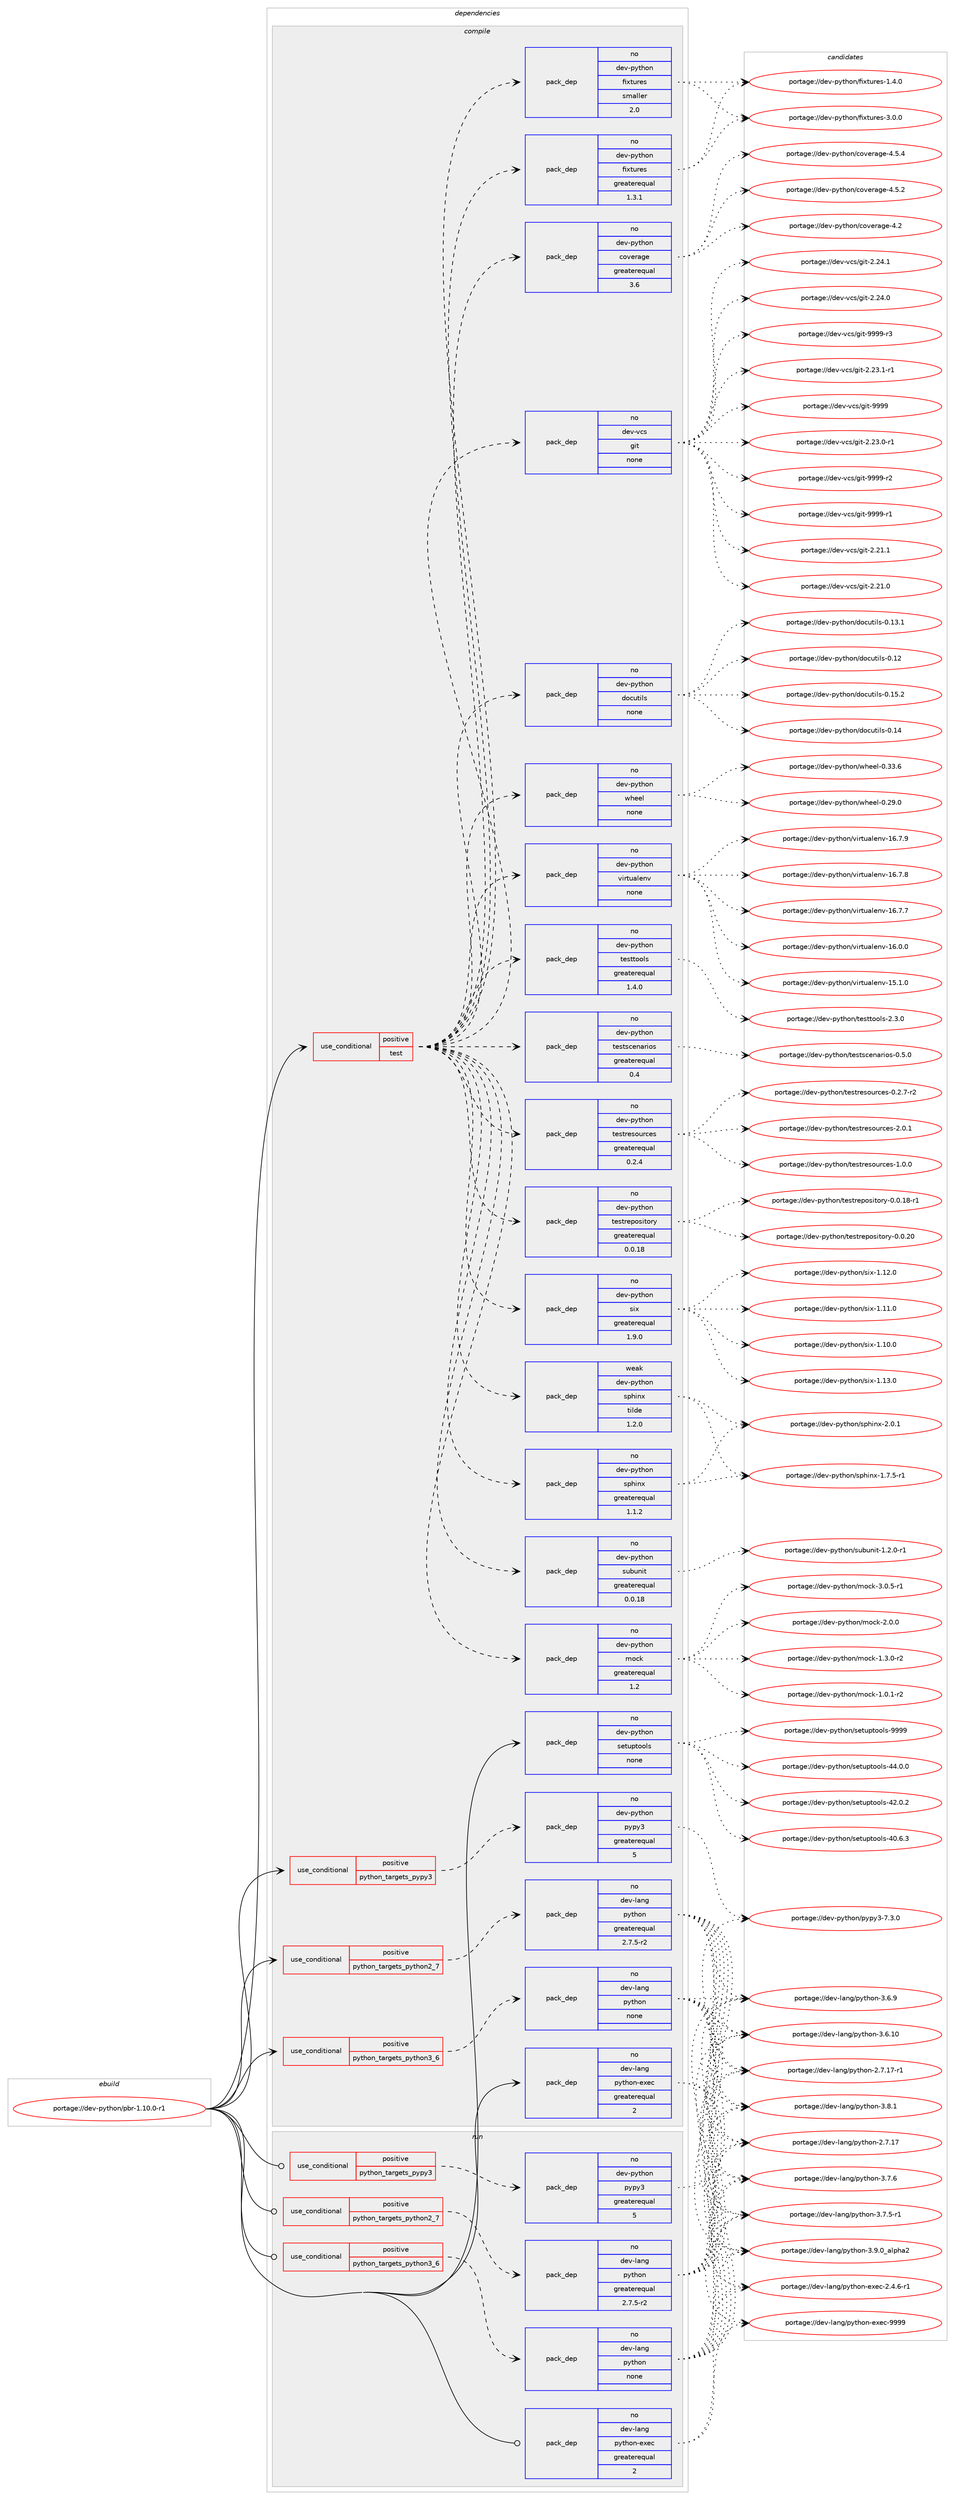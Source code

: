 digraph prolog {

# *************
# Graph options
# *************

newrank=true;
concentrate=true;
compound=true;
graph [rankdir=LR,fontname=Helvetica,fontsize=10,ranksep=1.5];#, ranksep=2.5, nodesep=0.2];
edge  [arrowhead=vee];
node  [fontname=Helvetica,fontsize=10];

# **********
# The ebuild
# **********

subgraph cluster_leftcol {
color=gray;
rank=same;
label=<<i>ebuild</i>>;
id [label="portage://dev-python/pbr-1.10.0-r1", color=red, width=4, href="../dev-python/pbr-1.10.0-r1.svg"];
}

# ****************
# The dependencies
# ****************

subgraph cluster_midcol {
color=gray;
label=<<i>dependencies</i>>;
subgraph cluster_compile {
fillcolor="#eeeeee";
style=filled;
label=<<i>compile</i>>;
subgraph cond111137 {
dependency443197 [label=<<TABLE BORDER="0" CELLBORDER="1" CELLSPACING="0" CELLPADDING="4"><TR><TD ROWSPAN="3" CELLPADDING="10">use_conditional</TD></TR><TR><TD>positive</TD></TR><TR><TD>python_targets_pypy3</TD></TR></TABLE>>, shape=none, color=red];
subgraph pack327118 {
dependency443198 [label=<<TABLE BORDER="0" CELLBORDER="1" CELLSPACING="0" CELLPADDING="4" WIDTH="220"><TR><TD ROWSPAN="6" CELLPADDING="30">pack_dep</TD></TR><TR><TD WIDTH="110">no</TD></TR><TR><TD>dev-python</TD></TR><TR><TD>pypy3</TD></TR><TR><TD>greaterequal</TD></TR><TR><TD>5</TD></TR></TABLE>>, shape=none, color=blue];
}
dependency443197:e -> dependency443198:w [weight=20,style="dashed",arrowhead="vee"];
}
id:e -> dependency443197:w [weight=20,style="solid",arrowhead="vee"];
subgraph cond111138 {
dependency443199 [label=<<TABLE BORDER="0" CELLBORDER="1" CELLSPACING="0" CELLPADDING="4"><TR><TD ROWSPAN="3" CELLPADDING="10">use_conditional</TD></TR><TR><TD>positive</TD></TR><TR><TD>python_targets_python2_7</TD></TR></TABLE>>, shape=none, color=red];
subgraph pack327119 {
dependency443200 [label=<<TABLE BORDER="0" CELLBORDER="1" CELLSPACING="0" CELLPADDING="4" WIDTH="220"><TR><TD ROWSPAN="6" CELLPADDING="30">pack_dep</TD></TR><TR><TD WIDTH="110">no</TD></TR><TR><TD>dev-lang</TD></TR><TR><TD>python</TD></TR><TR><TD>greaterequal</TD></TR><TR><TD>2.7.5-r2</TD></TR></TABLE>>, shape=none, color=blue];
}
dependency443199:e -> dependency443200:w [weight=20,style="dashed",arrowhead="vee"];
}
id:e -> dependency443199:w [weight=20,style="solid",arrowhead="vee"];
subgraph cond111139 {
dependency443201 [label=<<TABLE BORDER="0" CELLBORDER="1" CELLSPACING="0" CELLPADDING="4"><TR><TD ROWSPAN="3" CELLPADDING="10">use_conditional</TD></TR><TR><TD>positive</TD></TR><TR><TD>python_targets_python3_6</TD></TR></TABLE>>, shape=none, color=red];
subgraph pack327120 {
dependency443202 [label=<<TABLE BORDER="0" CELLBORDER="1" CELLSPACING="0" CELLPADDING="4" WIDTH="220"><TR><TD ROWSPAN="6" CELLPADDING="30">pack_dep</TD></TR><TR><TD WIDTH="110">no</TD></TR><TR><TD>dev-lang</TD></TR><TR><TD>python</TD></TR><TR><TD>none</TD></TR><TR><TD></TD></TR></TABLE>>, shape=none, color=blue];
}
dependency443201:e -> dependency443202:w [weight=20,style="dashed",arrowhead="vee"];
}
id:e -> dependency443201:w [weight=20,style="solid",arrowhead="vee"];
subgraph cond111140 {
dependency443203 [label=<<TABLE BORDER="0" CELLBORDER="1" CELLSPACING="0" CELLPADDING="4"><TR><TD ROWSPAN="3" CELLPADDING="10">use_conditional</TD></TR><TR><TD>positive</TD></TR><TR><TD>test</TD></TR></TABLE>>, shape=none, color=red];
subgraph pack327121 {
dependency443204 [label=<<TABLE BORDER="0" CELLBORDER="1" CELLSPACING="0" CELLPADDING="4" WIDTH="220"><TR><TD ROWSPAN="6" CELLPADDING="30">pack_dep</TD></TR><TR><TD WIDTH="110">no</TD></TR><TR><TD>dev-python</TD></TR><TR><TD>coverage</TD></TR><TR><TD>greaterequal</TD></TR><TR><TD>3.6</TD></TR></TABLE>>, shape=none, color=blue];
}
dependency443203:e -> dependency443204:w [weight=20,style="dashed",arrowhead="vee"];
subgraph pack327122 {
dependency443205 [label=<<TABLE BORDER="0" CELLBORDER="1" CELLSPACING="0" CELLPADDING="4" WIDTH="220"><TR><TD ROWSPAN="6" CELLPADDING="30">pack_dep</TD></TR><TR><TD WIDTH="110">no</TD></TR><TR><TD>dev-python</TD></TR><TR><TD>fixtures</TD></TR><TR><TD>greaterequal</TD></TR><TR><TD>1.3.1</TD></TR></TABLE>>, shape=none, color=blue];
}
dependency443203:e -> dependency443205:w [weight=20,style="dashed",arrowhead="vee"];
subgraph pack327123 {
dependency443206 [label=<<TABLE BORDER="0" CELLBORDER="1" CELLSPACING="0" CELLPADDING="4" WIDTH="220"><TR><TD ROWSPAN="6" CELLPADDING="30">pack_dep</TD></TR><TR><TD WIDTH="110">no</TD></TR><TR><TD>dev-python</TD></TR><TR><TD>fixtures</TD></TR><TR><TD>smaller</TD></TR><TR><TD>2.0</TD></TR></TABLE>>, shape=none, color=blue];
}
dependency443203:e -> dependency443206:w [weight=20,style="dashed",arrowhead="vee"];
subgraph pack327124 {
dependency443207 [label=<<TABLE BORDER="0" CELLBORDER="1" CELLSPACING="0" CELLPADDING="4" WIDTH="220"><TR><TD ROWSPAN="6" CELLPADDING="30">pack_dep</TD></TR><TR><TD WIDTH="110">no</TD></TR><TR><TD>dev-python</TD></TR><TR><TD>mock</TD></TR><TR><TD>greaterequal</TD></TR><TR><TD>1.2</TD></TR></TABLE>>, shape=none, color=blue];
}
dependency443203:e -> dependency443207:w [weight=20,style="dashed",arrowhead="vee"];
subgraph pack327125 {
dependency443208 [label=<<TABLE BORDER="0" CELLBORDER="1" CELLSPACING="0" CELLPADDING="4" WIDTH="220"><TR><TD ROWSPAN="6" CELLPADDING="30">pack_dep</TD></TR><TR><TD WIDTH="110">no</TD></TR><TR><TD>dev-python</TD></TR><TR><TD>subunit</TD></TR><TR><TD>greaterequal</TD></TR><TR><TD>0.0.18</TD></TR></TABLE>>, shape=none, color=blue];
}
dependency443203:e -> dependency443208:w [weight=20,style="dashed",arrowhead="vee"];
subgraph pack327126 {
dependency443209 [label=<<TABLE BORDER="0" CELLBORDER="1" CELLSPACING="0" CELLPADDING="4" WIDTH="220"><TR><TD ROWSPAN="6" CELLPADDING="30">pack_dep</TD></TR><TR><TD WIDTH="110">no</TD></TR><TR><TD>dev-python</TD></TR><TR><TD>sphinx</TD></TR><TR><TD>greaterequal</TD></TR><TR><TD>1.1.2</TD></TR></TABLE>>, shape=none, color=blue];
}
dependency443203:e -> dependency443209:w [weight=20,style="dashed",arrowhead="vee"];
subgraph pack327127 {
dependency443210 [label=<<TABLE BORDER="0" CELLBORDER="1" CELLSPACING="0" CELLPADDING="4" WIDTH="220"><TR><TD ROWSPAN="6" CELLPADDING="30">pack_dep</TD></TR><TR><TD WIDTH="110">weak</TD></TR><TR><TD>dev-python</TD></TR><TR><TD>sphinx</TD></TR><TR><TD>tilde</TD></TR><TR><TD>1.2.0</TD></TR></TABLE>>, shape=none, color=blue];
}
dependency443203:e -> dependency443210:w [weight=20,style="dashed",arrowhead="vee"];
subgraph pack327128 {
dependency443211 [label=<<TABLE BORDER="0" CELLBORDER="1" CELLSPACING="0" CELLPADDING="4" WIDTH="220"><TR><TD ROWSPAN="6" CELLPADDING="30">pack_dep</TD></TR><TR><TD WIDTH="110">no</TD></TR><TR><TD>dev-python</TD></TR><TR><TD>six</TD></TR><TR><TD>greaterequal</TD></TR><TR><TD>1.9.0</TD></TR></TABLE>>, shape=none, color=blue];
}
dependency443203:e -> dependency443211:w [weight=20,style="dashed",arrowhead="vee"];
subgraph pack327129 {
dependency443212 [label=<<TABLE BORDER="0" CELLBORDER="1" CELLSPACING="0" CELLPADDING="4" WIDTH="220"><TR><TD ROWSPAN="6" CELLPADDING="30">pack_dep</TD></TR><TR><TD WIDTH="110">no</TD></TR><TR><TD>dev-python</TD></TR><TR><TD>testrepository</TD></TR><TR><TD>greaterequal</TD></TR><TR><TD>0.0.18</TD></TR></TABLE>>, shape=none, color=blue];
}
dependency443203:e -> dependency443212:w [weight=20,style="dashed",arrowhead="vee"];
subgraph pack327130 {
dependency443213 [label=<<TABLE BORDER="0" CELLBORDER="1" CELLSPACING="0" CELLPADDING="4" WIDTH="220"><TR><TD ROWSPAN="6" CELLPADDING="30">pack_dep</TD></TR><TR><TD WIDTH="110">no</TD></TR><TR><TD>dev-python</TD></TR><TR><TD>testresources</TD></TR><TR><TD>greaterequal</TD></TR><TR><TD>0.2.4</TD></TR></TABLE>>, shape=none, color=blue];
}
dependency443203:e -> dependency443213:w [weight=20,style="dashed",arrowhead="vee"];
subgraph pack327131 {
dependency443214 [label=<<TABLE BORDER="0" CELLBORDER="1" CELLSPACING="0" CELLPADDING="4" WIDTH="220"><TR><TD ROWSPAN="6" CELLPADDING="30">pack_dep</TD></TR><TR><TD WIDTH="110">no</TD></TR><TR><TD>dev-python</TD></TR><TR><TD>testscenarios</TD></TR><TR><TD>greaterequal</TD></TR><TR><TD>0.4</TD></TR></TABLE>>, shape=none, color=blue];
}
dependency443203:e -> dependency443214:w [weight=20,style="dashed",arrowhead="vee"];
subgraph pack327132 {
dependency443215 [label=<<TABLE BORDER="0" CELLBORDER="1" CELLSPACING="0" CELLPADDING="4" WIDTH="220"><TR><TD ROWSPAN="6" CELLPADDING="30">pack_dep</TD></TR><TR><TD WIDTH="110">no</TD></TR><TR><TD>dev-python</TD></TR><TR><TD>testtools</TD></TR><TR><TD>greaterequal</TD></TR><TR><TD>1.4.0</TD></TR></TABLE>>, shape=none, color=blue];
}
dependency443203:e -> dependency443215:w [weight=20,style="dashed",arrowhead="vee"];
subgraph pack327133 {
dependency443216 [label=<<TABLE BORDER="0" CELLBORDER="1" CELLSPACING="0" CELLPADDING="4" WIDTH="220"><TR><TD ROWSPAN="6" CELLPADDING="30">pack_dep</TD></TR><TR><TD WIDTH="110">no</TD></TR><TR><TD>dev-python</TD></TR><TR><TD>virtualenv</TD></TR><TR><TD>none</TD></TR><TR><TD></TD></TR></TABLE>>, shape=none, color=blue];
}
dependency443203:e -> dependency443216:w [weight=20,style="dashed",arrowhead="vee"];
subgraph pack327134 {
dependency443217 [label=<<TABLE BORDER="0" CELLBORDER="1" CELLSPACING="0" CELLPADDING="4" WIDTH="220"><TR><TD ROWSPAN="6" CELLPADDING="30">pack_dep</TD></TR><TR><TD WIDTH="110">no</TD></TR><TR><TD>dev-python</TD></TR><TR><TD>wheel</TD></TR><TR><TD>none</TD></TR><TR><TD></TD></TR></TABLE>>, shape=none, color=blue];
}
dependency443203:e -> dependency443217:w [weight=20,style="dashed",arrowhead="vee"];
subgraph pack327135 {
dependency443218 [label=<<TABLE BORDER="0" CELLBORDER="1" CELLSPACING="0" CELLPADDING="4" WIDTH="220"><TR><TD ROWSPAN="6" CELLPADDING="30">pack_dep</TD></TR><TR><TD WIDTH="110">no</TD></TR><TR><TD>dev-python</TD></TR><TR><TD>docutils</TD></TR><TR><TD>none</TD></TR><TR><TD></TD></TR></TABLE>>, shape=none, color=blue];
}
dependency443203:e -> dependency443218:w [weight=20,style="dashed",arrowhead="vee"];
subgraph pack327136 {
dependency443219 [label=<<TABLE BORDER="0" CELLBORDER="1" CELLSPACING="0" CELLPADDING="4" WIDTH="220"><TR><TD ROWSPAN="6" CELLPADDING="30">pack_dep</TD></TR><TR><TD WIDTH="110">no</TD></TR><TR><TD>dev-vcs</TD></TR><TR><TD>git</TD></TR><TR><TD>none</TD></TR><TR><TD></TD></TR></TABLE>>, shape=none, color=blue];
}
dependency443203:e -> dependency443219:w [weight=20,style="dashed",arrowhead="vee"];
}
id:e -> dependency443203:w [weight=20,style="solid",arrowhead="vee"];
subgraph pack327137 {
dependency443220 [label=<<TABLE BORDER="0" CELLBORDER="1" CELLSPACING="0" CELLPADDING="4" WIDTH="220"><TR><TD ROWSPAN="6" CELLPADDING="30">pack_dep</TD></TR><TR><TD WIDTH="110">no</TD></TR><TR><TD>dev-lang</TD></TR><TR><TD>python-exec</TD></TR><TR><TD>greaterequal</TD></TR><TR><TD>2</TD></TR></TABLE>>, shape=none, color=blue];
}
id:e -> dependency443220:w [weight=20,style="solid",arrowhead="vee"];
subgraph pack327138 {
dependency443221 [label=<<TABLE BORDER="0" CELLBORDER="1" CELLSPACING="0" CELLPADDING="4" WIDTH="220"><TR><TD ROWSPAN="6" CELLPADDING="30">pack_dep</TD></TR><TR><TD WIDTH="110">no</TD></TR><TR><TD>dev-python</TD></TR><TR><TD>setuptools</TD></TR><TR><TD>none</TD></TR><TR><TD></TD></TR></TABLE>>, shape=none, color=blue];
}
id:e -> dependency443221:w [weight=20,style="solid",arrowhead="vee"];
}
subgraph cluster_compileandrun {
fillcolor="#eeeeee";
style=filled;
label=<<i>compile and run</i>>;
}
subgraph cluster_run {
fillcolor="#eeeeee";
style=filled;
label=<<i>run</i>>;
subgraph cond111141 {
dependency443222 [label=<<TABLE BORDER="0" CELLBORDER="1" CELLSPACING="0" CELLPADDING="4"><TR><TD ROWSPAN="3" CELLPADDING="10">use_conditional</TD></TR><TR><TD>positive</TD></TR><TR><TD>python_targets_pypy3</TD></TR></TABLE>>, shape=none, color=red];
subgraph pack327139 {
dependency443223 [label=<<TABLE BORDER="0" CELLBORDER="1" CELLSPACING="0" CELLPADDING="4" WIDTH="220"><TR><TD ROWSPAN="6" CELLPADDING="30">pack_dep</TD></TR><TR><TD WIDTH="110">no</TD></TR><TR><TD>dev-python</TD></TR><TR><TD>pypy3</TD></TR><TR><TD>greaterequal</TD></TR><TR><TD>5</TD></TR></TABLE>>, shape=none, color=blue];
}
dependency443222:e -> dependency443223:w [weight=20,style="dashed",arrowhead="vee"];
}
id:e -> dependency443222:w [weight=20,style="solid",arrowhead="odot"];
subgraph cond111142 {
dependency443224 [label=<<TABLE BORDER="0" CELLBORDER="1" CELLSPACING="0" CELLPADDING="4"><TR><TD ROWSPAN="3" CELLPADDING="10">use_conditional</TD></TR><TR><TD>positive</TD></TR><TR><TD>python_targets_python2_7</TD></TR></TABLE>>, shape=none, color=red];
subgraph pack327140 {
dependency443225 [label=<<TABLE BORDER="0" CELLBORDER="1" CELLSPACING="0" CELLPADDING="4" WIDTH="220"><TR><TD ROWSPAN="6" CELLPADDING="30">pack_dep</TD></TR><TR><TD WIDTH="110">no</TD></TR><TR><TD>dev-lang</TD></TR><TR><TD>python</TD></TR><TR><TD>greaterequal</TD></TR><TR><TD>2.7.5-r2</TD></TR></TABLE>>, shape=none, color=blue];
}
dependency443224:e -> dependency443225:w [weight=20,style="dashed",arrowhead="vee"];
}
id:e -> dependency443224:w [weight=20,style="solid",arrowhead="odot"];
subgraph cond111143 {
dependency443226 [label=<<TABLE BORDER="0" CELLBORDER="1" CELLSPACING="0" CELLPADDING="4"><TR><TD ROWSPAN="3" CELLPADDING="10">use_conditional</TD></TR><TR><TD>positive</TD></TR><TR><TD>python_targets_python3_6</TD></TR></TABLE>>, shape=none, color=red];
subgraph pack327141 {
dependency443227 [label=<<TABLE BORDER="0" CELLBORDER="1" CELLSPACING="0" CELLPADDING="4" WIDTH="220"><TR><TD ROWSPAN="6" CELLPADDING="30">pack_dep</TD></TR><TR><TD WIDTH="110">no</TD></TR><TR><TD>dev-lang</TD></TR><TR><TD>python</TD></TR><TR><TD>none</TD></TR><TR><TD></TD></TR></TABLE>>, shape=none, color=blue];
}
dependency443226:e -> dependency443227:w [weight=20,style="dashed",arrowhead="vee"];
}
id:e -> dependency443226:w [weight=20,style="solid",arrowhead="odot"];
subgraph pack327142 {
dependency443228 [label=<<TABLE BORDER="0" CELLBORDER="1" CELLSPACING="0" CELLPADDING="4" WIDTH="220"><TR><TD ROWSPAN="6" CELLPADDING="30">pack_dep</TD></TR><TR><TD WIDTH="110">no</TD></TR><TR><TD>dev-lang</TD></TR><TR><TD>python-exec</TD></TR><TR><TD>greaterequal</TD></TR><TR><TD>2</TD></TR></TABLE>>, shape=none, color=blue];
}
id:e -> dependency443228:w [weight=20,style="solid",arrowhead="odot"];
}
}

# **************
# The candidates
# **************

subgraph cluster_choices {
rank=same;
color=gray;
label=<<i>candidates</i>>;

subgraph choice327118 {
color=black;
nodesep=1;
choice100101118451121211161041111104711212111212151455546514648 [label="portage://dev-python/pypy3-7.3.0", color=red, width=4,href="../dev-python/pypy3-7.3.0.svg"];
dependency443198:e -> choice100101118451121211161041111104711212111212151455546514648:w [style=dotted,weight="100"];
}
subgraph choice327119 {
color=black;
nodesep=1;
choice10010111845108971101034711212111610411111045514657464895971081121049750 [label="portage://dev-lang/python-3.9.0_alpha2", color=red, width=4,href="../dev-lang/python-3.9.0_alpha2.svg"];
choice100101118451089711010347112121116104111110455146564649 [label="portage://dev-lang/python-3.8.1", color=red, width=4,href="../dev-lang/python-3.8.1.svg"];
choice100101118451089711010347112121116104111110455146554654 [label="portage://dev-lang/python-3.7.6", color=red, width=4,href="../dev-lang/python-3.7.6.svg"];
choice1001011184510897110103471121211161041111104551465546534511449 [label="portage://dev-lang/python-3.7.5-r1", color=red, width=4,href="../dev-lang/python-3.7.5-r1.svg"];
choice100101118451089711010347112121116104111110455146544657 [label="portage://dev-lang/python-3.6.9", color=red, width=4,href="../dev-lang/python-3.6.9.svg"];
choice10010111845108971101034711212111610411111045514654464948 [label="portage://dev-lang/python-3.6.10", color=red, width=4,href="../dev-lang/python-3.6.10.svg"];
choice100101118451089711010347112121116104111110455046554649554511449 [label="portage://dev-lang/python-2.7.17-r1", color=red, width=4,href="../dev-lang/python-2.7.17-r1.svg"];
choice10010111845108971101034711212111610411111045504655464955 [label="portage://dev-lang/python-2.7.17", color=red, width=4,href="../dev-lang/python-2.7.17.svg"];
dependency443200:e -> choice10010111845108971101034711212111610411111045514657464895971081121049750:w [style=dotted,weight="100"];
dependency443200:e -> choice100101118451089711010347112121116104111110455146564649:w [style=dotted,weight="100"];
dependency443200:e -> choice100101118451089711010347112121116104111110455146554654:w [style=dotted,weight="100"];
dependency443200:e -> choice1001011184510897110103471121211161041111104551465546534511449:w [style=dotted,weight="100"];
dependency443200:e -> choice100101118451089711010347112121116104111110455146544657:w [style=dotted,weight="100"];
dependency443200:e -> choice10010111845108971101034711212111610411111045514654464948:w [style=dotted,weight="100"];
dependency443200:e -> choice100101118451089711010347112121116104111110455046554649554511449:w [style=dotted,weight="100"];
dependency443200:e -> choice10010111845108971101034711212111610411111045504655464955:w [style=dotted,weight="100"];
}
subgraph choice327120 {
color=black;
nodesep=1;
choice10010111845108971101034711212111610411111045514657464895971081121049750 [label="portage://dev-lang/python-3.9.0_alpha2", color=red, width=4,href="../dev-lang/python-3.9.0_alpha2.svg"];
choice100101118451089711010347112121116104111110455146564649 [label="portage://dev-lang/python-3.8.1", color=red, width=4,href="../dev-lang/python-3.8.1.svg"];
choice100101118451089711010347112121116104111110455146554654 [label="portage://dev-lang/python-3.7.6", color=red, width=4,href="../dev-lang/python-3.7.6.svg"];
choice1001011184510897110103471121211161041111104551465546534511449 [label="portage://dev-lang/python-3.7.5-r1", color=red, width=4,href="../dev-lang/python-3.7.5-r1.svg"];
choice100101118451089711010347112121116104111110455146544657 [label="portage://dev-lang/python-3.6.9", color=red, width=4,href="../dev-lang/python-3.6.9.svg"];
choice10010111845108971101034711212111610411111045514654464948 [label="portage://dev-lang/python-3.6.10", color=red, width=4,href="../dev-lang/python-3.6.10.svg"];
choice100101118451089711010347112121116104111110455046554649554511449 [label="portage://dev-lang/python-2.7.17-r1", color=red, width=4,href="../dev-lang/python-2.7.17-r1.svg"];
choice10010111845108971101034711212111610411111045504655464955 [label="portage://dev-lang/python-2.7.17", color=red, width=4,href="../dev-lang/python-2.7.17.svg"];
dependency443202:e -> choice10010111845108971101034711212111610411111045514657464895971081121049750:w [style=dotted,weight="100"];
dependency443202:e -> choice100101118451089711010347112121116104111110455146564649:w [style=dotted,weight="100"];
dependency443202:e -> choice100101118451089711010347112121116104111110455146554654:w [style=dotted,weight="100"];
dependency443202:e -> choice1001011184510897110103471121211161041111104551465546534511449:w [style=dotted,weight="100"];
dependency443202:e -> choice100101118451089711010347112121116104111110455146544657:w [style=dotted,weight="100"];
dependency443202:e -> choice10010111845108971101034711212111610411111045514654464948:w [style=dotted,weight="100"];
dependency443202:e -> choice100101118451089711010347112121116104111110455046554649554511449:w [style=dotted,weight="100"];
dependency443202:e -> choice10010111845108971101034711212111610411111045504655464955:w [style=dotted,weight="100"];
}
subgraph choice327121 {
color=black;
nodesep=1;
choice10010111845112121116104111110479911111810111497103101455246534652 [label="portage://dev-python/coverage-4.5.4", color=red, width=4,href="../dev-python/coverage-4.5.4.svg"];
choice10010111845112121116104111110479911111810111497103101455246534650 [label="portage://dev-python/coverage-4.5.2", color=red, width=4,href="../dev-python/coverage-4.5.2.svg"];
choice1001011184511212111610411111047991111181011149710310145524650 [label="portage://dev-python/coverage-4.2", color=red, width=4,href="../dev-python/coverage-4.2.svg"];
dependency443204:e -> choice10010111845112121116104111110479911111810111497103101455246534652:w [style=dotted,weight="100"];
dependency443204:e -> choice10010111845112121116104111110479911111810111497103101455246534650:w [style=dotted,weight="100"];
dependency443204:e -> choice1001011184511212111610411111047991111181011149710310145524650:w [style=dotted,weight="100"];
}
subgraph choice327122 {
color=black;
nodesep=1;
choice1001011184511212111610411111047102105120116117114101115455146484648 [label="portage://dev-python/fixtures-3.0.0", color=red, width=4,href="../dev-python/fixtures-3.0.0.svg"];
choice1001011184511212111610411111047102105120116117114101115454946524648 [label="portage://dev-python/fixtures-1.4.0", color=red, width=4,href="../dev-python/fixtures-1.4.0.svg"];
dependency443205:e -> choice1001011184511212111610411111047102105120116117114101115455146484648:w [style=dotted,weight="100"];
dependency443205:e -> choice1001011184511212111610411111047102105120116117114101115454946524648:w [style=dotted,weight="100"];
}
subgraph choice327123 {
color=black;
nodesep=1;
choice1001011184511212111610411111047102105120116117114101115455146484648 [label="portage://dev-python/fixtures-3.0.0", color=red, width=4,href="../dev-python/fixtures-3.0.0.svg"];
choice1001011184511212111610411111047102105120116117114101115454946524648 [label="portage://dev-python/fixtures-1.4.0", color=red, width=4,href="../dev-python/fixtures-1.4.0.svg"];
dependency443206:e -> choice1001011184511212111610411111047102105120116117114101115455146484648:w [style=dotted,weight="100"];
dependency443206:e -> choice1001011184511212111610411111047102105120116117114101115454946524648:w [style=dotted,weight="100"];
}
subgraph choice327124 {
color=black;
nodesep=1;
choice1001011184511212111610411111047109111991074551464846534511449 [label="portage://dev-python/mock-3.0.5-r1", color=red, width=4,href="../dev-python/mock-3.0.5-r1.svg"];
choice100101118451121211161041111104710911199107455046484648 [label="portage://dev-python/mock-2.0.0", color=red, width=4,href="../dev-python/mock-2.0.0.svg"];
choice1001011184511212111610411111047109111991074549465146484511450 [label="portage://dev-python/mock-1.3.0-r2", color=red, width=4,href="../dev-python/mock-1.3.0-r2.svg"];
choice1001011184511212111610411111047109111991074549464846494511450 [label="portage://dev-python/mock-1.0.1-r2", color=red, width=4,href="../dev-python/mock-1.0.1-r2.svg"];
dependency443207:e -> choice1001011184511212111610411111047109111991074551464846534511449:w [style=dotted,weight="100"];
dependency443207:e -> choice100101118451121211161041111104710911199107455046484648:w [style=dotted,weight="100"];
dependency443207:e -> choice1001011184511212111610411111047109111991074549465146484511450:w [style=dotted,weight="100"];
dependency443207:e -> choice1001011184511212111610411111047109111991074549464846494511450:w [style=dotted,weight="100"];
}
subgraph choice327125 {
color=black;
nodesep=1;
choice1001011184511212111610411111047115117981171101051164549465046484511449 [label="portage://dev-python/subunit-1.2.0-r1", color=red, width=4,href="../dev-python/subunit-1.2.0-r1.svg"];
dependency443208:e -> choice1001011184511212111610411111047115117981171101051164549465046484511449:w [style=dotted,weight="100"];
}
subgraph choice327126 {
color=black;
nodesep=1;
choice1001011184511212111610411111047115112104105110120455046484649 [label="portage://dev-python/sphinx-2.0.1", color=red, width=4,href="../dev-python/sphinx-2.0.1.svg"];
choice10010111845112121116104111110471151121041051101204549465546534511449 [label="portage://dev-python/sphinx-1.7.5-r1", color=red, width=4,href="../dev-python/sphinx-1.7.5-r1.svg"];
dependency443209:e -> choice1001011184511212111610411111047115112104105110120455046484649:w [style=dotted,weight="100"];
dependency443209:e -> choice10010111845112121116104111110471151121041051101204549465546534511449:w [style=dotted,weight="100"];
}
subgraph choice327127 {
color=black;
nodesep=1;
choice1001011184511212111610411111047115112104105110120455046484649 [label="portage://dev-python/sphinx-2.0.1", color=red, width=4,href="../dev-python/sphinx-2.0.1.svg"];
choice10010111845112121116104111110471151121041051101204549465546534511449 [label="portage://dev-python/sphinx-1.7.5-r1", color=red, width=4,href="../dev-python/sphinx-1.7.5-r1.svg"];
dependency443210:e -> choice1001011184511212111610411111047115112104105110120455046484649:w [style=dotted,weight="100"];
dependency443210:e -> choice10010111845112121116104111110471151121041051101204549465546534511449:w [style=dotted,weight="100"];
}
subgraph choice327128 {
color=black;
nodesep=1;
choice100101118451121211161041111104711510512045494649514648 [label="portage://dev-python/six-1.13.0", color=red, width=4,href="../dev-python/six-1.13.0.svg"];
choice100101118451121211161041111104711510512045494649504648 [label="portage://dev-python/six-1.12.0", color=red, width=4,href="../dev-python/six-1.12.0.svg"];
choice100101118451121211161041111104711510512045494649494648 [label="portage://dev-python/six-1.11.0", color=red, width=4,href="../dev-python/six-1.11.0.svg"];
choice100101118451121211161041111104711510512045494649484648 [label="portage://dev-python/six-1.10.0", color=red, width=4,href="../dev-python/six-1.10.0.svg"];
dependency443211:e -> choice100101118451121211161041111104711510512045494649514648:w [style=dotted,weight="100"];
dependency443211:e -> choice100101118451121211161041111104711510512045494649504648:w [style=dotted,weight="100"];
dependency443211:e -> choice100101118451121211161041111104711510512045494649494648:w [style=dotted,weight="100"];
dependency443211:e -> choice100101118451121211161041111104711510512045494649484648:w [style=dotted,weight="100"];
}
subgraph choice327129 {
color=black;
nodesep=1;
choice100101118451121211161041111104711610111511611410111211111510511611111412145484648465048 [label="portage://dev-python/testrepository-0.0.20", color=red, width=4,href="../dev-python/testrepository-0.0.20.svg"];
choice1001011184511212111610411111047116101115116114101112111115105116111114121454846484649564511449 [label="portage://dev-python/testrepository-0.0.18-r1", color=red, width=4,href="../dev-python/testrepository-0.0.18-r1.svg"];
dependency443212:e -> choice100101118451121211161041111104711610111511611410111211111510511611111412145484648465048:w [style=dotted,weight="100"];
dependency443212:e -> choice1001011184511212111610411111047116101115116114101112111115105116111114121454846484649564511449:w [style=dotted,weight="100"];
}
subgraph choice327130 {
color=black;
nodesep=1;
choice100101118451121211161041111104711610111511611410111511111711499101115455046484649 [label="portage://dev-python/testresources-2.0.1", color=red, width=4,href="../dev-python/testresources-2.0.1.svg"];
choice100101118451121211161041111104711610111511611410111511111711499101115454946484648 [label="portage://dev-python/testresources-1.0.0", color=red, width=4,href="../dev-python/testresources-1.0.0.svg"];
choice1001011184511212111610411111047116101115116114101115111117114991011154548465046554511450 [label="portage://dev-python/testresources-0.2.7-r2", color=red, width=4,href="../dev-python/testresources-0.2.7-r2.svg"];
dependency443213:e -> choice100101118451121211161041111104711610111511611410111511111711499101115455046484649:w [style=dotted,weight="100"];
dependency443213:e -> choice100101118451121211161041111104711610111511611410111511111711499101115454946484648:w [style=dotted,weight="100"];
dependency443213:e -> choice1001011184511212111610411111047116101115116114101115111117114991011154548465046554511450:w [style=dotted,weight="100"];
}
subgraph choice327131 {
color=black;
nodesep=1;
choice10010111845112121116104111110471161011151161159910111097114105111115454846534648 [label="portage://dev-python/testscenarios-0.5.0", color=red, width=4,href="../dev-python/testscenarios-0.5.0.svg"];
dependency443214:e -> choice10010111845112121116104111110471161011151161159910111097114105111115454846534648:w [style=dotted,weight="100"];
}
subgraph choice327132 {
color=black;
nodesep=1;
choice1001011184511212111610411111047116101115116116111111108115455046514648 [label="portage://dev-python/testtools-2.3.0", color=red, width=4,href="../dev-python/testtools-2.3.0.svg"];
dependency443215:e -> choice1001011184511212111610411111047116101115116116111111108115455046514648:w [style=dotted,weight="100"];
}
subgraph choice327133 {
color=black;
nodesep=1;
choice10010111845112121116104111110471181051141161179710810111011845495446554657 [label="portage://dev-python/virtualenv-16.7.9", color=red, width=4,href="../dev-python/virtualenv-16.7.9.svg"];
choice10010111845112121116104111110471181051141161179710810111011845495446554656 [label="portage://dev-python/virtualenv-16.7.8", color=red, width=4,href="../dev-python/virtualenv-16.7.8.svg"];
choice10010111845112121116104111110471181051141161179710810111011845495446554655 [label="portage://dev-python/virtualenv-16.7.7", color=red, width=4,href="../dev-python/virtualenv-16.7.7.svg"];
choice10010111845112121116104111110471181051141161179710810111011845495446484648 [label="portage://dev-python/virtualenv-16.0.0", color=red, width=4,href="../dev-python/virtualenv-16.0.0.svg"];
choice10010111845112121116104111110471181051141161179710810111011845495346494648 [label="portage://dev-python/virtualenv-15.1.0", color=red, width=4,href="../dev-python/virtualenv-15.1.0.svg"];
dependency443216:e -> choice10010111845112121116104111110471181051141161179710810111011845495446554657:w [style=dotted,weight="100"];
dependency443216:e -> choice10010111845112121116104111110471181051141161179710810111011845495446554656:w [style=dotted,weight="100"];
dependency443216:e -> choice10010111845112121116104111110471181051141161179710810111011845495446554655:w [style=dotted,weight="100"];
dependency443216:e -> choice10010111845112121116104111110471181051141161179710810111011845495446484648:w [style=dotted,weight="100"];
dependency443216:e -> choice10010111845112121116104111110471181051141161179710810111011845495346494648:w [style=dotted,weight="100"];
}
subgraph choice327134 {
color=black;
nodesep=1;
choice100101118451121211161041111104711910410110110845484651514654 [label="portage://dev-python/wheel-0.33.6", color=red, width=4,href="../dev-python/wheel-0.33.6.svg"];
choice100101118451121211161041111104711910410110110845484650574648 [label="portage://dev-python/wheel-0.29.0", color=red, width=4,href="../dev-python/wheel-0.29.0.svg"];
dependency443217:e -> choice100101118451121211161041111104711910410110110845484651514654:w [style=dotted,weight="100"];
dependency443217:e -> choice100101118451121211161041111104711910410110110845484650574648:w [style=dotted,weight="100"];
}
subgraph choice327135 {
color=black;
nodesep=1;
choice10010111845112121116104111110471001119911711610510811545484649534650 [label="portage://dev-python/docutils-0.15.2", color=red, width=4,href="../dev-python/docutils-0.15.2.svg"];
choice1001011184511212111610411111047100111991171161051081154548464952 [label="portage://dev-python/docutils-0.14", color=red, width=4,href="../dev-python/docutils-0.14.svg"];
choice10010111845112121116104111110471001119911711610510811545484649514649 [label="portage://dev-python/docutils-0.13.1", color=red, width=4,href="../dev-python/docutils-0.13.1.svg"];
choice1001011184511212111610411111047100111991171161051081154548464950 [label="portage://dev-python/docutils-0.12", color=red, width=4,href="../dev-python/docutils-0.12.svg"];
dependency443218:e -> choice10010111845112121116104111110471001119911711610510811545484649534650:w [style=dotted,weight="100"];
dependency443218:e -> choice1001011184511212111610411111047100111991171161051081154548464952:w [style=dotted,weight="100"];
dependency443218:e -> choice10010111845112121116104111110471001119911711610510811545484649514649:w [style=dotted,weight="100"];
dependency443218:e -> choice1001011184511212111610411111047100111991171161051081154548464950:w [style=dotted,weight="100"];
}
subgraph choice327136 {
color=black;
nodesep=1;
choice10010111845118991154710310511645575757574511451 [label="portage://dev-vcs/git-9999-r3", color=red, width=4,href="../dev-vcs/git-9999-r3.svg"];
choice10010111845118991154710310511645575757574511450 [label="portage://dev-vcs/git-9999-r2", color=red, width=4,href="../dev-vcs/git-9999-r2.svg"];
choice10010111845118991154710310511645575757574511449 [label="portage://dev-vcs/git-9999-r1", color=red, width=4,href="../dev-vcs/git-9999-r1.svg"];
choice1001011184511899115471031051164557575757 [label="portage://dev-vcs/git-9999", color=red, width=4,href="../dev-vcs/git-9999.svg"];
choice10010111845118991154710310511645504650524649 [label="portage://dev-vcs/git-2.24.1", color=red, width=4,href="../dev-vcs/git-2.24.1.svg"];
choice10010111845118991154710310511645504650524648 [label="portage://dev-vcs/git-2.24.0", color=red, width=4,href="../dev-vcs/git-2.24.0.svg"];
choice100101118451189911547103105116455046505146494511449 [label="portage://dev-vcs/git-2.23.1-r1", color=red, width=4,href="../dev-vcs/git-2.23.1-r1.svg"];
choice100101118451189911547103105116455046505146484511449 [label="portage://dev-vcs/git-2.23.0-r1", color=red, width=4,href="../dev-vcs/git-2.23.0-r1.svg"];
choice10010111845118991154710310511645504650494649 [label="portage://dev-vcs/git-2.21.1", color=red, width=4,href="../dev-vcs/git-2.21.1.svg"];
choice10010111845118991154710310511645504650494648 [label="portage://dev-vcs/git-2.21.0", color=red, width=4,href="../dev-vcs/git-2.21.0.svg"];
dependency443219:e -> choice10010111845118991154710310511645575757574511451:w [style=dotted,weight="100"];
dependency443219:e -> choice10010111845118991154710310511645575757574511450:w [style=dotted,weight="100"];
dependency443219:e -> choice10010111845118991154710310511645575757574511449:w [style=dotted,weight="100"];
dependency443219:e -> choice1001011184511899115471031051164557575757:w [style=dotted,weight="100"];
dependency443219:e -> choice10010111845118991154710310511645504650524649:w [style=dotted,weight="100"];
dependency443219:e -> choice10010111845118991154710310511645504650524648:w [style=dotted,weight="100"];
dependency443219:e -> choice100101118451189911547103105116455046505146494511449:w [style=dotted,weight="100"];
dependency443219:e -> choice100101118451189911547103105116455046505146484511449:w [style=dotted,weight="100"];
dependency443219:e -> choice10010111845118991154710310511645504650494649:w [style=dotted,weight="100"];
dependency443219:e -> choice10010111845118991154710310511645504650494648:w [style=dotted,weight="100"];
}
subgraph choice327137 {
color=black;
nodesep=1;
choice10010111845108971101034711212111610411111045101120101994557575757 [label="portage://dev-lang/python-exec-9999", color=red, width=4,href="../dev-lang/python-exec-9999.svg"];
choice10010111845108971101034711212111610411111045101120101994550465246544511449 [label="portage://dev-lang/python-exec-2.4.6-r1", color=red, width=4,href="../dev-lang/python-exec-2.4.6-r1.svg"];
dependency443220:e -> choice10010111845108971101034711212111610411111045101120101994557575757:w [style=dotted,weight="100"];
dependency443220:e -> choice10010111845108971101034711212111610411111045101120101994550465246544511449:w [style=dotted,weight="100"];
}
subgraph choice327138 {
color=black;
nodesep=1;
choice10010111845112121116104111110471151011161171121161111111081154557575757 [label="portage://dev-python/setuptools-9999", color=red, width=4,href="../dev-python/setuptools-9999.svg"];
choice100101118451121211161041111104711510111611711211611111110811545525246484648 [label="portage://dev-python/setuptools-44.0.0", color=red, width=4,href="../dev-python/setuptools-44.0.0.svg"];
choice100101118451121211161041111104711510111611711211611111110811545525046484650 [label="portage://dev-python/setuptools-42.0.2", color=red, width=4,href="../dev-python/setuptools-42.0.2.svg"];
choice100101118451121211161041111104711510111611711211611111110811545524846544651 [label="portage://dev-python/setuptools-40.6.3", color=red, width=4,href="../dev-python/setuptools-40.6.3.svg"];
dependency443221:e -> choice10010111845112121116104111110471151011161171121161111111081154557575757:w [style=dotted,weight="100"];
dependency443221:e -> choice100101118451121211161041111104711510111611711211611111110811545525246484648:w [style=dotted,weight="100"];
dependency443221:e -> choice100101118451121211161041111104711510111611711211611111110811545525046484650:w [style=dotted,weight="100"];
dependency443221:e -> choice100101118451121211161041111104711510111611711211611111110811545524846544651:w [style=dotted,weight="100"];
}
subgraph choice327139 {
color=black;
nodesep=1;
choice100101118451121211161041111104711212111212151455546514648 [label="portage://dev-python/pypy3-7.3.0", color=red, width=4,href="../dev-python/pypy3-7.3.0.svg"];
dependency443223:e -> choice100101118451121211161041111104711212111212151455546514648:w [style=dotted,weight="100"];
}
subgraph choice327140 {
color=black;
nodesep=1;
choice10010111845108971101034711212111610411111045514657464895971081121049750 [label="portage://dev-lang/python-3.9.0_alpha2", color=red, width=4,href="../dev-lang/python-3.9.0_alpha2.svg"];
choice100101118451089711010347112121116104111110455146564649 [label="portage://dev-lang/python-3.8.1", color=red, width=4,href="../dev-lang/python-3.8.1.svg"];
choice100101118451089711010347112121116104111110455146554654 [label="portage://dev-lang/python-3.7.6", color=red, width=4,href="../dev-lang/python-3.7.6.svg"];
choice1001011184510897110103471121211161041111104551465546534511449 [label="portage://dev-lang/python-3.7.5-r1", color=red, width=4,href="../dev-lang/python-3.7.5-r1.svg"];
choice100101118451089711010347112121116104111110455146544657 [label="portage://dev-lang/python-3.6.9", color=red, width=4,href="../dev-lang/python-3.6.9.svg"];
choice10010111845108971101034711212111610411111045514654464948 [label="portage://dev-lang/python-3.6.10", color=red, width=4,href="../dev-lang/python-3.6.10.svg"];
choice100101118451089711010347112121116104111110455046554649554511449 [label="portage://dev-lang/python-2.7.17-r1", color=red, width=4,href="../dev-lang/python-2.7.17-r1.svg"];
choice10010111845108971101034711212111610411111045504655464955 [label="portage://dev-lang/python-2.7.17", color=red, width=4,href="../dev-lang/python-2.7.17.svg"];
dependency443225:e -> choice10010111845108971101034711212111610411111045514657464895971081121049750:w [style=dotted,weight="100"];
dependency443225:e -> choice100101118451089711010347112121116104111110455146564649:w [style=dotted,weight="100"];
dependency443225:e -> choice100101118451089711010347112121116104111110455146554654:w [style=dotted,weight="100"];
dependency443225:e -> choice1001011184510897110103471121211161041111104551465546534511449:w [style=dotted,weight="100"];
dependency443225:e -> choice100101118451089711010347112121116104111110455146544657:w [style=dotted,weight="100"];
dependency443225:e -> choice10010111845108971101034711212111610411111045514654464948:w [style=dotted,weight="100"];
dependency443225:e -> choice100101118451089711010347112121116104111110455046554649554511449:w [style=dotted,weight="100"];
dependency443225:e -> choice10010111845108971101034711212111610411111045504655464955:w [style=dotted,weight="100"];
}
subgraph choice327141 {
color=black;
nodesep=1;
choice10010111845108971101034711212111610411111045514657464895971081121049750 [label="portage://dev-lang/python-3.9.0_alpha2", color=red, width=4,href="../dev-lang/python-3.9.0_alpha2.svg"];
choice100101118451089711010347112121116104111110455146564649 [label="portage://dev-lang/python-3.8.1", color=red, width=4,href="../dev-lang/python-3.8.1.svg"];
choice100101118451089711010347112121116104111110455146554654 [label="portage://dev-lang/python-3.7.6", color=red, width=4,href="../dev-lang/python-3.7.6.svg"];
choice1001011184510897110103471121211161041111104551465546534511449 [label="portage://dev-lang/python-3.7.5-r1", color=red, width=4,href="../dev-lang/python-3.7.5-r1.svg"];
choice100101118451089711010347112121116104111110455146544657 [label="portage://dev-lang/python-3.6.9", color=red, width=4,href="../dev-lang/python-3.6.9.svg"];
choice10010111845108971101034711212111610411111045514654464948 [label="portage://dev-lang/python-3.6.10", color=red, width=4,href="../dev-lang/python-3.6.10.svg"];
choice100101118451089711010347112121116104111110455046554649554511449 [label="portage://dev-lang/python-2.7.17-r1", color=red, width=4,href="../dev-lang/python-2.7.17-r1.svg"];
choice10010111845108971101034711212111610411111045504655464955 [label="portage://dev-lang/python-2.7.17", color=red, width=4,href="../dev-lang/python-2.7.17.svg"];
dependency443227:e -> choice10010111845108971101034711212111610411111045514657464895971081121049750:w [style=dotted,weight="100"];
dependency443227:e -> choice100101118451089711010347112121116104111110455146564649:w [style=dotted,weight="100"];
dependency443227:e -> choice100101118451089711010347112121116104111110455146554654:w [style=dotted,weight="100"];
dependency443227:e -> choice1001011184510897110103471121211161041111104551465546534511449:w [style=dotted,weight="100"];
dependency443227:e -> choice100101118451089711010347112121116104111110455146544657:w [style=dotted,weight="100"];
dependency443227:e -> choice10010111845108971101034711212111610411111045514654464948:w [style=dotted,weight="100"];
dependency443227:e -> choice100101118451089711010347112121116104111110455046554649554511449:w [style=dotted,weight="100"];
dependency443227:e -> choice10010111845108971101034711212111610411111045504655464955:w [style=dotted,weight="100"];
}
subgraph choice327142 {
color=black;
nodesep=1;
choice10010111845108971101034711212111610411111045101120101994557575757 [label="portage://dev-lang/python-exec-9999", color=red, width=4,href="../dev-lang/python-exec-9999.svg"];
choice10010111845108971101034711212111610411111045101120101994550465246544511449 [label="portage://dev-lang/python-exec-2.4.6-r1", color=red, width=4,href="../dev-lang/python-exec-2.4.6-r1.svg"];
dependency443228:e -> choice10010111845108971101034711212111610411111045101120101994557575757:w [style=dotted,weight="100"];
dependency443228:e -> choice10010111845108971101034711212111610411111045101120101994550465246544511449:w [style=dotted,weight="100"];
}
}

}
